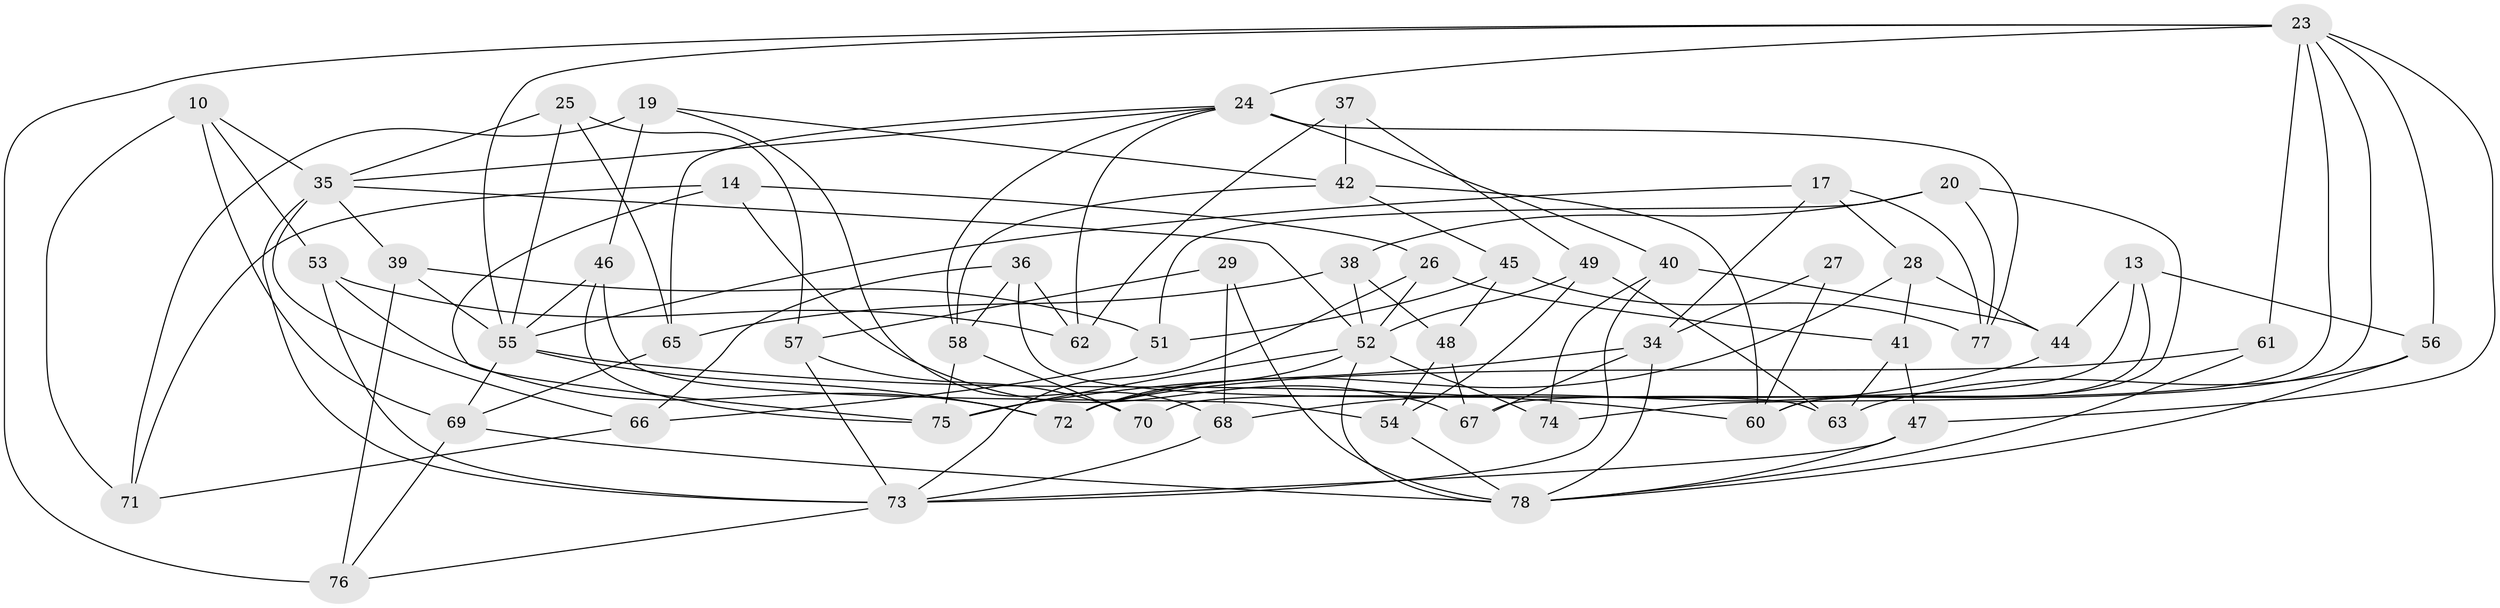 // original degree distribution, {4: 1.0}
// Generated by graph-tools (version 1.1) at 2025/01/03/04/25 22:01:47]
// undirected, 54 vertices, 121 edges
graph export_dot {
graph [start="1"]
  node [color=gray90,style=filled];
  10 [super="+1"];
  13;
  14;
  17;
  19;
  20;
  23 [super="+21"];
  24 [super="+2+3"];
  25;
  26;
  27;
  28;
  29;
  34 [super="+16"];
  35 [super="+33"];
  36;
  37;
  38;
  39;
  40;
  41;
  42 [super="+4"];
  44;
  45;
  46;
  47;
  48;
  49;
  51;
  52 [super="+32"];
  53;
  54;
  55 [super="+11+31"];
  56;
  57 [super="+50"];
  58 [super="+12"];
  60 [super="+59"];
  61;
  62;
  63;
  65;
  66;
  67;
  68;
  69 [super="+30"];
  70;
  71;
  72 [super="+15"];
  73 [super="+6+22"];
  74;
  75 [super="+43"];
  76;
  77;
  78 [super="+64"];
  10 -- 69 [weight=2];
  10 -- 71;
  10 -- 35 [weight=2];
  10 -- 53;
  13 -- 56;
  13 -- 44;
  13 -- 70;
  13 -- 60;
  14 -- 26;
  14 -- 71;
  14 -- 67;
  14 -- 75;
  17 -- 28;
  17 -- 77;
  17 -- 34;
  17 -- 55;
  19 -- 71;
  19 -- 68;
  19 -- 42;
  19 -- 46;
  20 -- 77;
  20 -- 60;
  20 -- 38;
  20 -- 51;
  23 -- 55;
  23 -- 74 [weight=2];
  23 -- 24 [weight=2];
  23 -- 67;
  23 -- 76;
  23 -- 47;
  23 -- 56;
  23 -- 61;
  24 -- 77;
  24 -- 65;
  24 -- 58;
  24 -- 62;
  24 -- 40;
  24 -- 35;
  25 -- 35;
  25 -- 65;
  25 -- 55;
  25 -- 57;
  26 -- 73;
  26 -- 41;
  26 -- 52;
  27 -- 34 [weight=2];
  27 -- 60 [weight=2];
  28 -- 44;
  28 -- 41;
  28 -- 72;
  29 -- 57 [weight=2];
  29 -- 68;
  29 -- 78;
  34 -- 75;
  34 -- 67;
  34 -- 78;
  35 -- 39;
  35 -- 66;
  35 -- 52;
  35 -- 73;
  36 -- 62;
  36 -- 63;
  36 -- 66;
  36 -- 58;
  37 -- 42 [weight=2];
  37 -- 49;
  37 -- 62;
  38 -- 48;
  38 -- 52;
  38 -- 65;
  39 -- 51;
  39 -- 76;
  39 -- 55;
  40 -- 44;
  40 -- 74;
  40 -- 73;
  41 -- 63;
  41 -- 47;
  42 -- 45;
  42 -- 60;
  42 -- 58;
  44 -- 68;
  45 -- 51;
  45 -- 77;
  45 -- 48;
  46 -- 54;
  46 -- 55;
  46 -- 75;
  47 -- 73;
  47 -- 78;
  48 -- 67;
  48 -- 54;
  49 -- 54;
  49 -- 63;
  49 -- 52;
  51 -- 66;
  52 -- 72;
  52 -- 74;
  52 -- 75;
  52 -- 78;
  53 -- 62;
  53 -- 72;
  53 -- 73;
  54 -- 78;
  55 -- 60;
  55 -- 72;
  55 -- 69;
  56 -- 78;
  56 -- 63;
  57 -- 70 [weight=2];
  57 -- 73;
  58 -- 75 [weight=2];
  58 -- 70;
  61 -- 72 [weight=2];
  61 -- 78;
  65 -- 69;
  66 -- 71;
  68 -- 73;
  69 -- 76;
  69 -- 78;
  73 -- 76;
}
